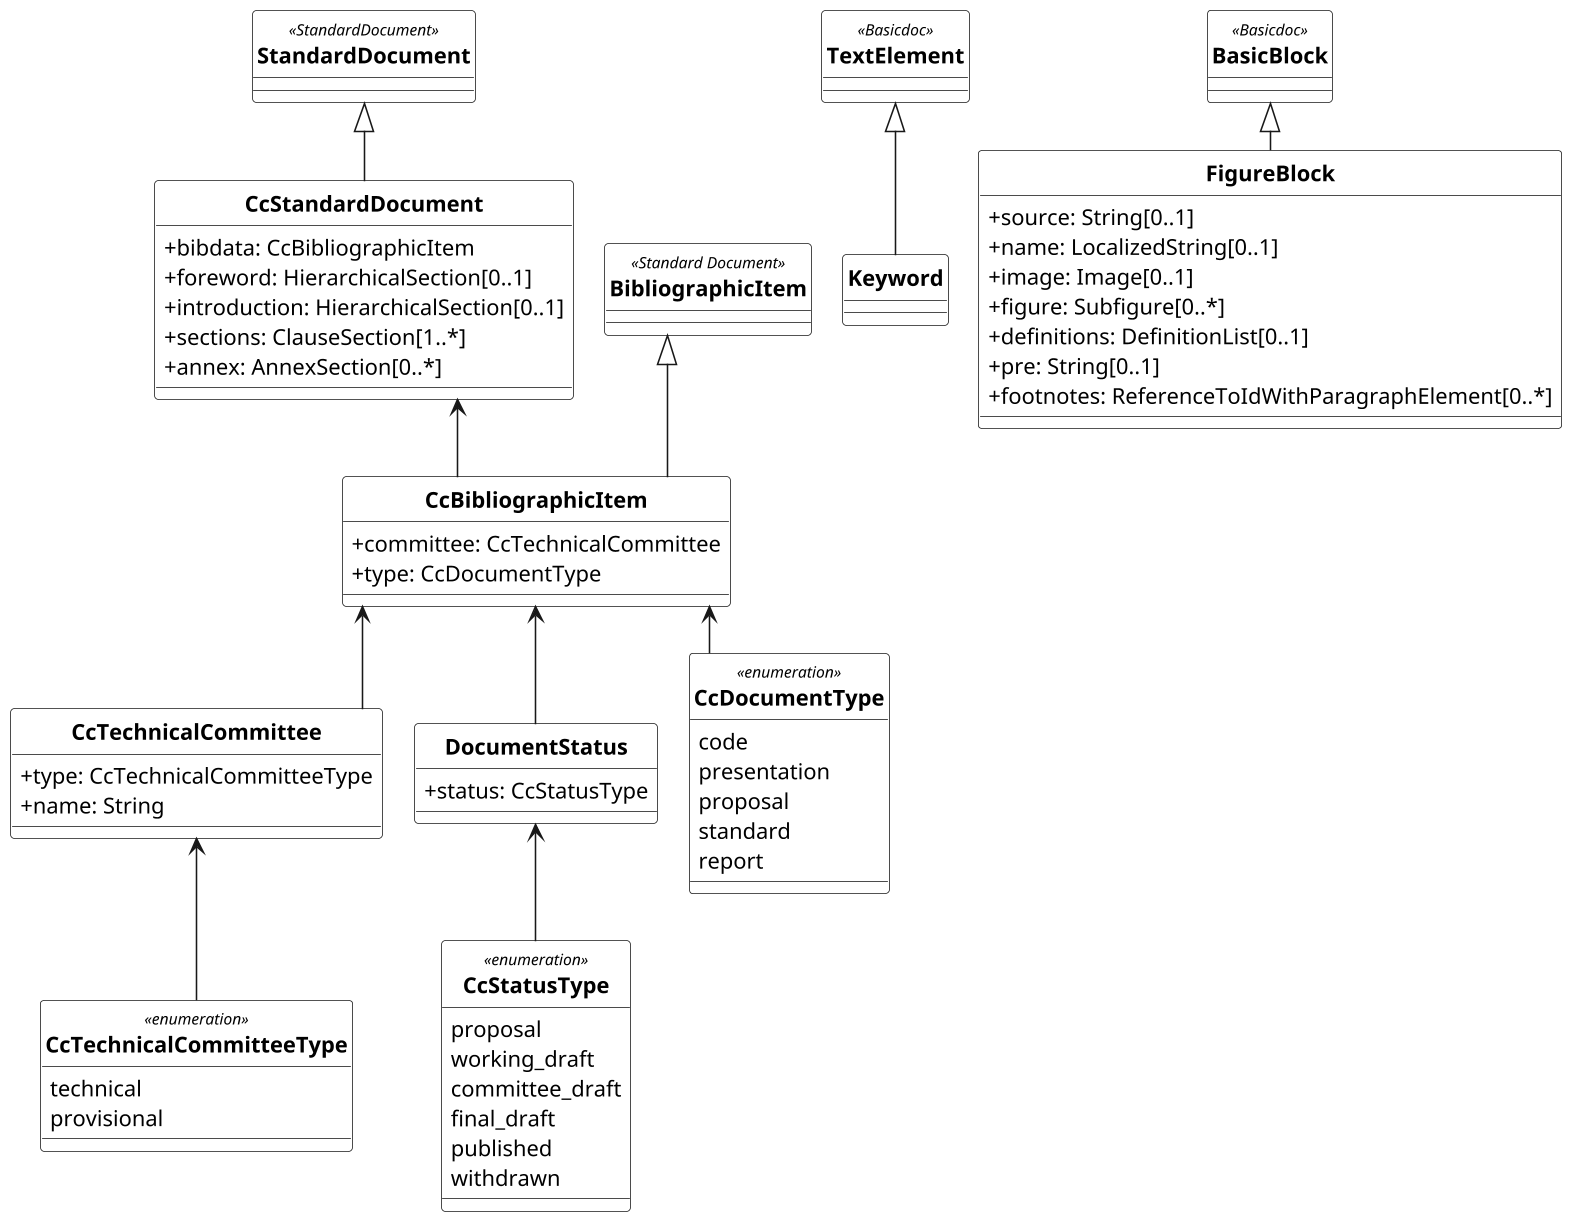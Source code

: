 @startuml Csd_CsdStandardDocument
/'
Diagram:        Csd_CsdStandardDocument
DateCreate:     22/08/2018
Description:    Metanorma IsoDoc is a family of document models intended to represent ISO Standards and similarly structured standards, 
                based on the Metanorma StandardDocument ("StanDoc") and BasicDocument ("BasicDoc") models.
                It is used to abstract the automated generation of standard documents in various formats from well-defined authoring tools; 
                and to validate the structural conformance of authored standards to specifications.
                The standards currently modelled via Metanorma IsoDoc are:
                
                - ISO Standards
                - CSD Standards
                - Chinese Standards (GB and family)
                
                The base Metanorma StandardDocument model includes information common to all standards in scope of IsoDoc. 
                Models for individual standards are derived from the base model as subclasses, permitting changes in cardinality of attributes, 
                and changes in their type.
                
                Models it depends on include:
                
                - Relaton Bibliography models: BibModels
                - BasicDoc models: BasicDoc
                - Metanorma StandDoc models: StanDoc
                
                Below, we show the UML diagrams for the base model and for ISO. The CSD, GB diagrams are shown on their own respective pages.
                The document models are expressed as UML and as RelaxNG Compact (RNC) grammars; see discussion under Grammars. 
                This repository contains the RNC grammars for the base Standard Document model, ISO Standards, CSD and China Standards.
                
                The document models are currently used by Asciidoctor-based authoring tools for standards, 
                which convert Asciidoctor source to XML representations of the document models, and validate the XML generated against the RNC schemas:
                
                - https://github.com/riboseinc/asciidoctor-iso
                - https://github.com/riboseinc/asciidoctor-csd
                - https://github.com/riboseinc/asciidoctor-gb
                
                They are also used by tools that render those XML representations of the document models, into HTML and Microsoft Word:
                
                - https://github.com/riboseinc/isodoc
                - https://github.com/riboseinc/asciidoctor-csd (inheriting from isodoc)
                - https://github.com/riboseinc/asciidoctor-gb (inheriting from isodoc)

Hystory of changes:
> 31/08/2018
    - Enumeration type CcStatusType has been updated. plus sign as a prefix has been removed from all items in the enumeration
'/

'******* CONFIGURATION ************************************************
skinparam classAttributeIconSize 0
skinparam Dpi 150
skinparam Monochrome true
skinparam LineType ortho
skinparam nodesep 20
skinparam ranksep 30
hide circle
/' skinparam CircledCharacterRadius 0 '/
/' skinparam CircledCharacterFontSize 0 '/
skinparam Default {
TextAlignment center
FontName Helvetica
}
skinparam Class {
AttributeIconSize 0
BackgroundColor White
FontStyle bold
StereotypeFontSize 10
}
skinparam Rectangle {
BackgroundColor White
FontStyle bold
FontSize 11
StereotypeFontSize 10
}
skinparam Object {
BackgroundColor White
FontStyle bold
FontSize 11
StereotypeFontSize 10
}

skinparam Entity {
StereotypeFontSize 10
}

'******* CLASS DEFINITION *********************************************
class StandardDocument <<StandardDocument>> {

}

class CcStandardDocument {
    +bibdata: CcBibliographicItem
    +foreword: HierarchicalSection[0..1]
    +introduction: HierarchicalSection[0..1]
    +sections: ClauseSection[1..*]
    +annex: AnnexSection[0..*]
}

class BibliographicItem <<Standard Document>>{

}

class CcBibliographicItem {
    +committee: CcTechnicalCommittee
    +type: CcDocumentType
}

class CcTechnicalCommittee{
    +type: CcTechnicalCommitteeType
    +name: String
}

class DocumentStatus{
    +status: CcStatusType
}

class TextElement <<Basicdoc>>{

}

class Keyword{

}

class BasicBlock <<Basicdoc>>{

}

class FigureBlock{
    +source: String[0..1]
    +name: LocalizedString[0..1]
    +image: Image[0..1]
    +figure: Subfigure[0..*]
    +definitions: DefinitionList[0..1]
    +pre: String[0..1]
    +footnotes: ReferenceToIdWithParagraphElement[0..*]    
}

enum CcStatusType <<enumeration>>{
    proposal
    working_draft
    committee_draft
    final_draft
    published
    withdrawn
}

enum CcDocumentType <<enumeration>>{
    code
    presentation
    proposal
    standard
    report
}

enum CcTechnicalCommitteeType <<enumeration>>{
    technical
    provisional
}

'******* CLASS RELATIONS **********************************************
StandardDocument <|-- CcStandardDocument
BibliographicItem <|-- CcBibliographicItem
CcStandardDocument <-- CcBibliographicItem

CcBibliographicItem <-- CcTechnicalCommittee
CcBibliographicItem <-- CcDocumentType
CcBibliographicItem <-- DocumentStatus

CcTechnicalCommittee <-- CcTechnicalCommitteeType
DocumentStatus <-- CcStatusType

TextElement <|-- Keyword

BasicBlock <|-- FigureBlock

@enduml
